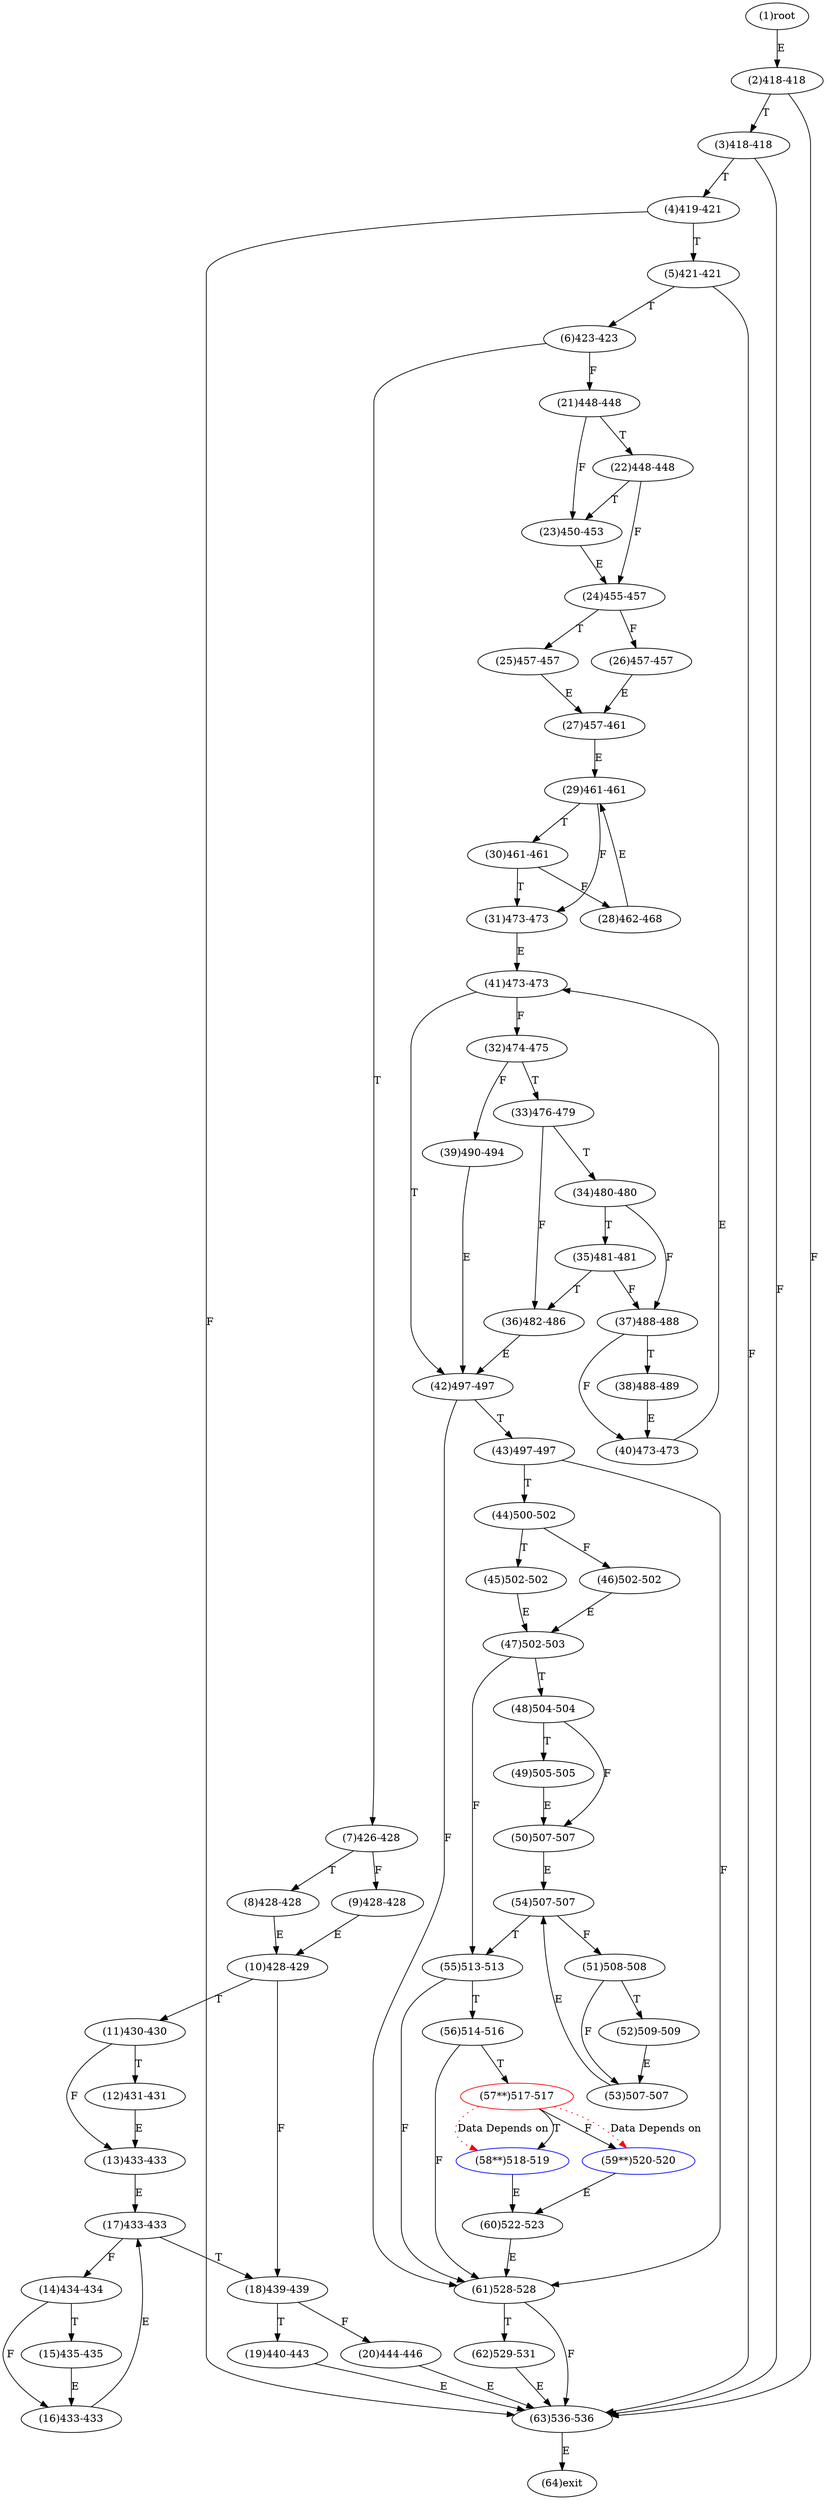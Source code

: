 digraph "" { 
1[ label="(1)root"];
2[ label="(2)418-418"];
3[ label="(3)418-418"];
4[ label="(4)419-421"];
5[ label="(5)421-421"];
6[ label="(6)423-423"];
7[ label="(7)426-428"];
8[ label="(8)428-428"];
9[ label="(9)428-428"];
10[ label="(10)428-429"];
11[ label="(11)430-430"];
12[ label="(12)431-431"];
13[ label="(13)433-433"];
14[ label="(14)434-434"];
15[ label="(15)435-435"];
17[ label="(17)433-433"];
16[ label="(16)433-433"];
19[ label="(19)440-443"];
18[ label="(18)439-439"];
21[ label="(21)448-448"];
20[ label="(20)444-446"];
23[ label="(23)450-453"];
22[ label="(22)448-448"];
25[ label="(25)457-457"];
24[ label="(24)455-457"];
27[ label="(27)457-461"];
26[ label="(26)457-457"];
29[ label="(29)461-461"];
28[ label="(28)462-468"];
31[ label="(31)473-473"];
30[ label="(30)461-461"];
34[ label="(34)480-480"];
35[ label="(35)481-481"];
32[ label="(32)474-475"];
33[ label="(33)476-479"];
38[ label="(38)488-489"];
39[ label="(39)490-494"];
36[ label="(36)482-486"];
37[ label="(37)488-488"];
42[ label="(42)497-497"];
43[ label="(43)497-497"];
40[ label="(40)473-473"];
41[ label="(41)473-473"];
46[ label="(46)502-502"];
47[ label="(47)502-503"];
44[ label="(44)500-502"];
45[ label="(45)502-502"];
51[ label="(51)508-508"];
50[ label="(50)507-507"];
49[ label="(49)505-505"];
48[ label="(48)504-504"];
55[ label="(55)513-513"];
54[ label="(54)507-507"];
53[ label="(53)507-507"];
52[ label="(52)509-509"];
59[ label="(59**)520-520",color=blue];
58[ label="(58**)518-519",color=blue];
57[ label="(57**)517-517",color=red];
56[ label="(56)514-516"];
63[ label="(63)536-536"];
62[ label="(62)529-531"];
61[ label="(61)528-528"];
60[ label="(60)522-523"];
64[ label="(64)exit"];
1->2[ label="E"];
2->63[ label="F"];
2->3[ label="T"];
3->63[ label="F"];
3->4[ label="T"];
4->63[ label="F"];
4->5[ label="T"];
5->63[ label="F"];
5->6[ label="T"];
6->21[ label="F"];
6->7[ label="T"];
7->9[ label="F"];
7->8[ label="T"];
8->10[ label="E"];
9->10[ label="E"];
10->18[ label="F"];
10->11[ label="T"];
11->13[ label="F"];
11->12[ label="T"];
12->13[ label="E"];
13->17[ label="E"];
14->16[ label="F"];
14->15[ label="T"];
15->16[ label="E"];
16->17[ label="E"];
17->14[ label="F"];
17->18[ label="T"];
18->20[ label="F"];
18->19[ label="T"];
19->63[ label="E"];
20->63[ label="E"];
21->23[ label="F"];
21->22[ label="T"];
22->24[ label="F"];
22->23[ label="T"];
23->24[ label="E"];
24->26[ label="F"];
24->25[ label="T"];
25->27[ label="E"];
26->27[ label="E"];
27->29[ label="E"];
28->29[ label="E"];
29->31[ label="F"];
29->30[ label="T"];
30->28[ label="F"];
30->31[ label="T"];
31->41[ label="E"];
32->39[ label="F"];
32->33[ label="T"];
33->36[ label="F"];
33->34[ label="T"];
34->37[ label="F"];
34->35[ label="T"];
35->37[ label="F"];
35->36[ label="T"];
36->42[ label="E"];
37->40[ label="F"];
37->38[ label="T"];
38->40[ label="E"];
39->42[ label="E"];
40->41[ label="E"];
41->32[ label="F"];
41->42[ label="T"];
42->61[ label="F"];
42->43[ label="T"];
43->61[ label="F"];
43->44[ label="T"];
44->46[ label="F"];
44->45[ label="T"];
45->47[ label="E"];
46->47[ label="E"];
47->55[ label="F"];
47->48[ label="T"];
48->50[ label="F"];
48->49[ label="T"];
49->50[ label="E"];
50->54[ label="E"];
51->53[ label="F"];
51->52[ label="T"];
52->53[ label="E"];
53->54[ label="E"];
54->51[ label="F"];
54->55[ label="T"];
55->61[ label="F"];
55->56[ label="T"];
56->61[ label="F"];
56->57[ label="T"];
57->59[ label="F"];
57->58[ label="T"];
58->60[ label="E"];
59->60[ label="E"];
60->61[ label="E"];
61->63[ label="F"];
61->62[ label="T"];
62->63[ label="E"];
63->64[ label="E"];
57->59[ color="red" label="Data Depends on" style = dotted ];
57->58[ color="red" label="Data Depends on" style = dotted ];
}